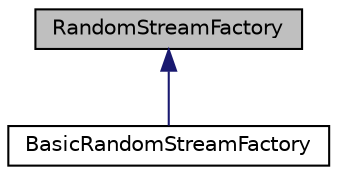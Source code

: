 digraph "RandomStreamFactory"
{
 // INTERACTIVE_SVG=YES
  bgcolor="transparent";
  edge [fontname="Helvetica",fontsize="10",labelfontname="Helvetica",labelfontsize="10"];
  node [fontname="Helvetica",fontsize="10",shape=record];
  Node0 [label="RandomStreamFactory",height=0.2,width=0.4,color="black", fillcolor="grey75", style="filled", fontcolor="black"];
  Node0 -> Node1 [dir="back",color="midnightblue",fontsize="10",style="solid",fontname="Helvetica"];
  Node1 [label="BasicRandomStreamFactory",height=0.2,width=0.4,color="black",URL="$d1/d3b/classumontreal_1_1ssj_1_1rng_1_1BasicRandomStreamFactory.html",tooltip="Represents a basic random stream factory that can constructs new instances of a given RandomStream im..."];
}
